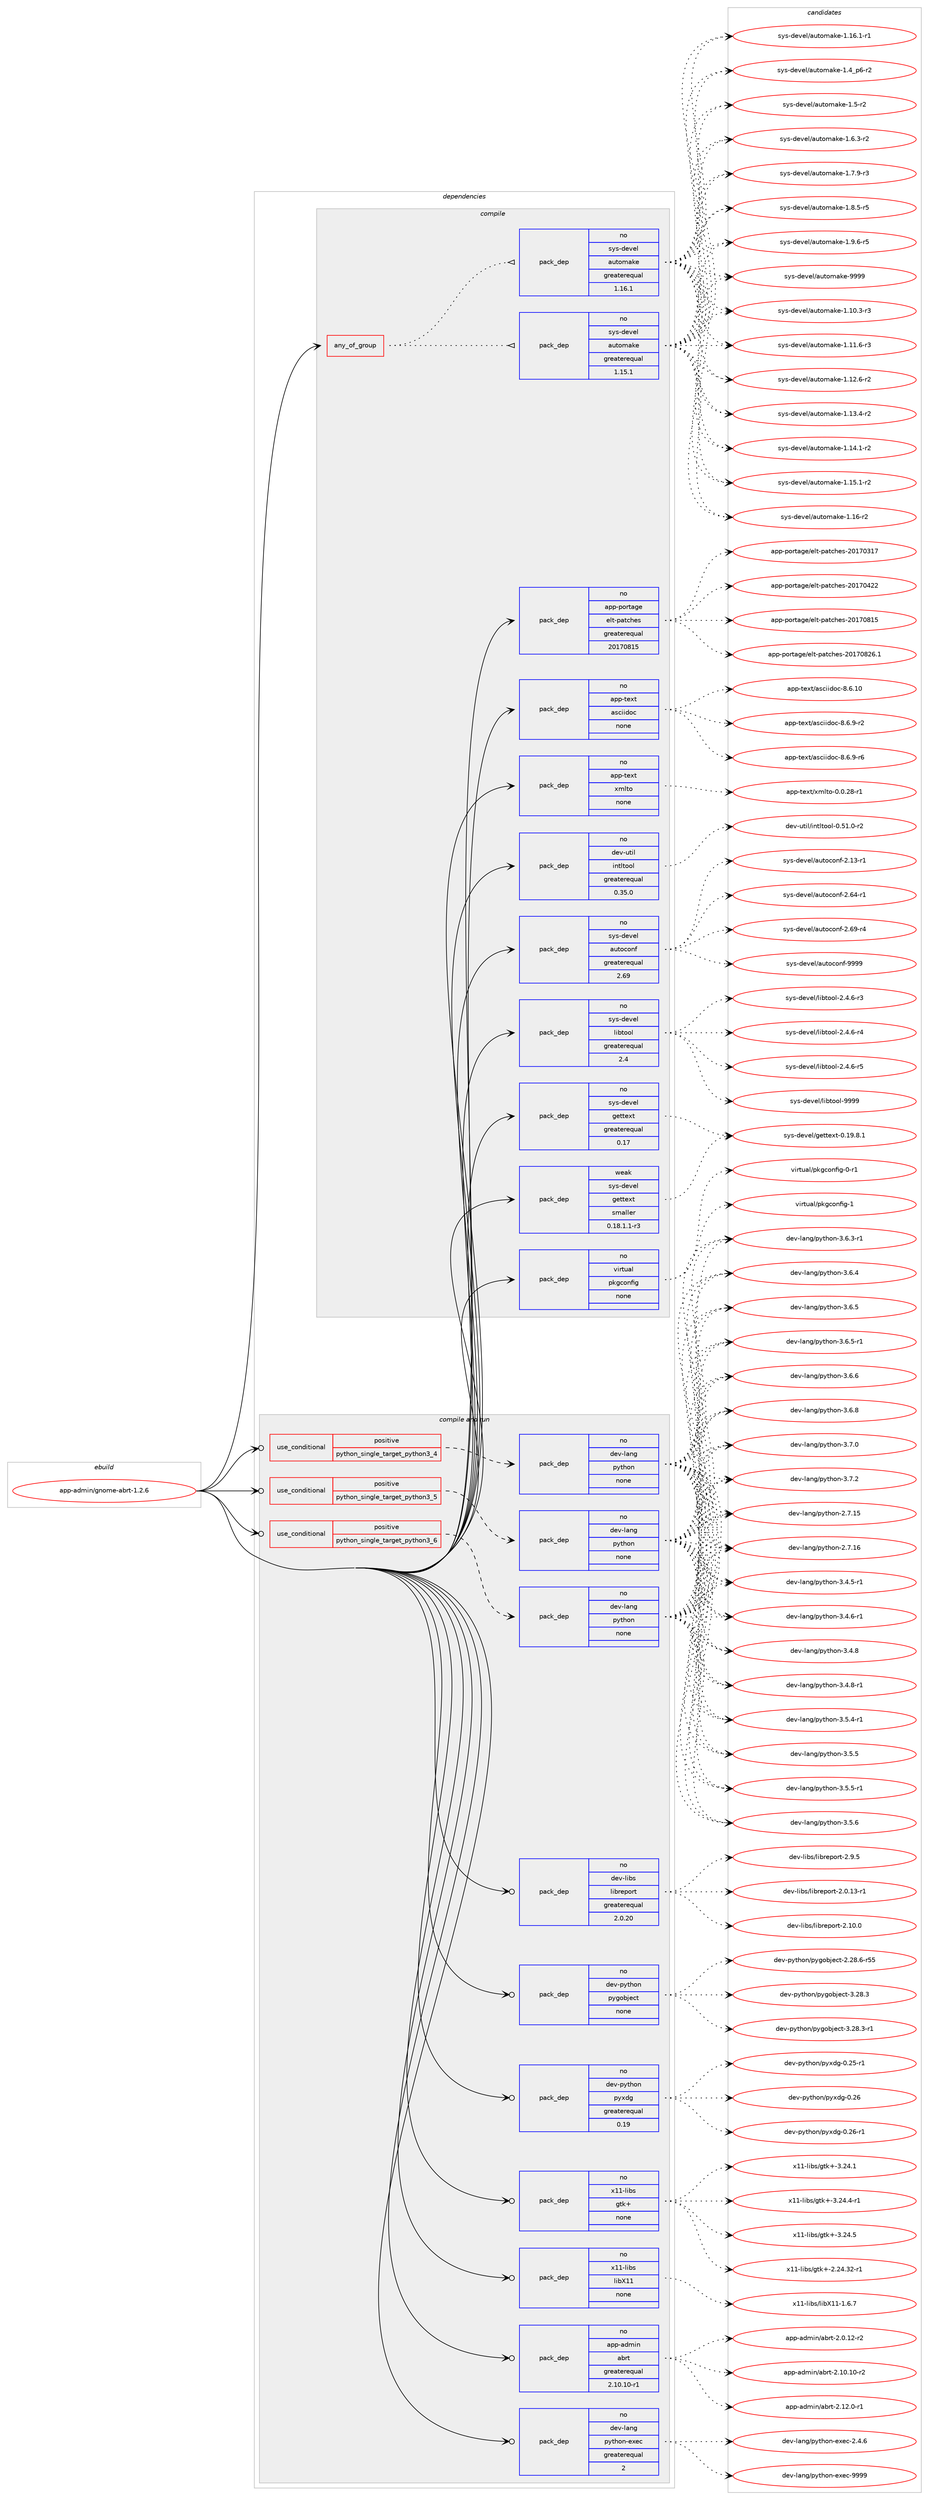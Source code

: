 digraph prolog {

# *************
# Graph options
# *************

newrank=true;
concentrate=true;
compound=true;
graph [rankdir=LR,fontname=Helvetica,fontsize=10,ranksep=1.5];#, ranksep=2.5, nodesep=0.2];
edge  [arrowhead=vee];
node  [fontname=Helvetica,fontsize=10];

# **********
# The ebuild
# **********

subgraph cluster_leftcol {
color=gray;
rank=same;
label=<<i>ebuild</i>>;
id [label="app-admin/gnome-abrt-1.2.6", color=red, width=4, href="../app-admin/gnome-abrt-1.2.6.svg"];
}

# ****************
# The dependencies
# ****************

subgraph cluster_midcol {
color=gray;
label=<<i>dependencies</i>>;
subgraph cluster_compile {
fillcolor="#eeeeee";
style=filled;
label=<<i>compile</i>>;
subgraph any19112 {
dependency1266027 [label=<<TABLE BORDER="0" CELLBORDER="1" CELLSPACING="0" CELLPADDING="4"><TR><TD CELLPADDING="10">any_of_group</TD></TR></TABLE>>, shape=none, color=red];subgraph pack901345 {
dependency1266028 [label=<<TABLE BORDER="0" CELLBORDER="1" CELLSPACING="0" CELLPADDING="4" WIDTH="220"><TR><TD ROWSPAN="6" CELLPADDING="30">pack_dep</TD></TR><TR><TD WIDTH="110">no</TD></TR><TR><TD>sys-devel</TD></TR><TR><TD>automake</TD></TR><TR><TD>greaterequal</TD></TR><TR><TD>1.16.1</TD></TR></TABLE>>, shape=none, color=blue];
}
dependency1266027:e -> dependency1266028:w [weight=20,style="dotted",arrowhead="oinv"];
subgraph pack901346 {
dependency1266029 [label=<<TABLE BORDER="0" CELLBORDER="1" CELLSPACING="0" CELLPADDING="4" WIDTH="220"><TR><TD ROWSPAN="6" CELLPADDING="30">pack_dep</TD></TR><TR><TD WIDTH="110">no</TD></TR><TR><TD>sys-devel</TD></TR><TR><TD>automake</TD></TR><TR><TD>greaterequal</TD></TR><TR><TD>1.15.1</TD></TR></TABLE>>, shape=none, color=blue];
}
dependency1266027:e -> dependency1266029:w [weight=20,style="dotted",arrowhead="oinv"];
}
id:e -> dependency1266027:w [weight=20,style="solid",arrowhead="vee"];
subgraph pack901347 {
dependency1266030 [label=<<TABLE BORDER="0" CELLBORDER="1" CELLSPACING="0" CELLPADDING="4" WIDTH="220"><TR><TD ROWSPAN="6" CELLPADDING="30">pack_dep</TD></TR><TR><TD WIDTH="110">no</TD></TR><TR><TD>app-portage</TD></TR><TR><TD>elt-patches</TD></TR><TR><TD>greaterequal</TD></TR><TR><TD>20170815</TD></TR></TABLE>>, shape=none, color=blue];
}
id:e -> dependency1266030:w [weight=20,style="solid",arrowhead="vee"];
subgraph pack901348 {
dependency1266031 [label=<<TABLE BORDER="0" CELLBORDER="1" CELLSPACING="0" CELLPADDING="4" WIDTH="220"><TR><TD ROWSPAN="6" CELLPADDING="30">pack_dep</TD></TR><TR><TD WIDTH="110">no</TD></TR><TR><TD>app-text</TD></TR><TR><TD>asciidoc</TD></TR><TR><TD>none</TD></TR><TR><TD></TD></TR></TABLE>>, shape=none, color=blue];
}
id:e -> dependency1266031:w [weight=20,style="solid",arrowhead="vee"];
subgraph pack901349 {
dependency1266032 [label=<<TABLE BORDER="0" CELLBORDER="1" CELLSPACING="0" CELLPADDING="4" WIDTH="220"><TR><TD ROWSPAN="6" CELLPADDING="30">pack_dep</TD></TR><TR><TD WIDTH="110">no</TD></TR><TR><TD>app-text</TD></TR><TR><TD>xmlto</TD></TR><TR><TD>none</TD></TR><TR><TD></TD></TR></TABLE>>, shape=none, color=blue];
}
id:e -> dependency1266032:w [weight=20,style="solid",arrowhead="vee"];
subgraph pack901350 {
dependency1266033 [label=<<TABLE BORDER="0" CELLBORDER="1" CELLSPACING="0" CELLPADDING="4" WIDTH="220"><TR><TD ROWSPAN="6" CELLPADDING="30">pack_dep</TD></TR><TR><TD WIDTH="110">no</TD></TR><TR><TD>dev-util</TD></TR><TR><TD>intltool</TD></TR><TR><TD>greaterequal</TD></TR><TR><TD>0.35.0</TD></TR></TABLE>>, shape=none, color=blue];
}
id:e -> dependency1266033:w [weight=20,style="solid",arrowhead="vee"];
subgraph pack901351 {
dependency1266034 [label=<<TABLE BORDER="0" CELLBORDER="1" CELLSPACING="0" CELLPADDING="4" WIDTH="220"><TR><TD ROWSPAN="6" CELLPADDING="30">pack_dep</TD></TR><TR><TD WIDTH="110">no</TD></TR><TR><TD>sys-devel</TD></TR><TR><TD>autoconf</TD></TR><TR><TD>greaterequal</TD></TR><TR><TD>2.69</TD></TR></TABLE>>, shape=none, color=blue];
}
id:e -> dependency1266034:w [weight=20,style="solid",arrowhead="vee"];
subgraph pack901352 {
dependency1266035 [label=<<TABLE BORDER="0" CELLBORDER="1" CELLSPACING="0" CELLPADDING="4" WIDTH="220"><TR><TD ROWSPAN="6" CELLPADDING="30">pack_dep</TD></TR><TR><TD WIDTH="110">no</TD></TR><TR><TD>sys-devel</TD></TR><TR><TD>gettext</TD></TR><TR><TD>greaterequal</TD></TR><TR><TD>0.17</TD></TR></TABLE>>, shape=none, color=blue];
}
id:e -> dependency1266035:w [weight=20,style="solid",arrowhead="vee"];
subgraph pack901353 {
dependency1266036 [label=<<TABLE BORDER="0" CELLBORDER="1" CELLSPACING="0" CELLPADDING="4" WIDTH="220"><TR><TD ROWSPAN="6" CELLPADDING="30">pack_dep</TD></TR><TR><TD WIDTH="110">no</TD></TR><TR><TD>sys-devel</TD></TR><TR><TD>libtool</TD></TR><TR><TD>greaterequal</TD></TR><TR><TD>2.4</TD></TR></TABLE>>, shape=none, color=blue];
}
id:e -> dependency1266036:w [weight=20,style="solid",arrowhead="vee"];
subgraph pack901354 {
dependency1266037 [label=<<TABLE BORDER="0" CELLBORDER="1" CELLSPACING="0" CELLPADDING="4" WIDTH="220"><TR><TD ROWSPAN="6" CELLPADDING="30">pack_dep</TD></TR><TR><TD WIDTH="110">no</TD></TR><TR><TD>virtual</TD></TR><TR><TD>pkgconfig</TD></TR><TR><TD>none</TD></TR><TR><TD></TD></TR></TABLE>>, shape=none, color=blue];
}
id:e -> dependency1266037:w [weight=20,style="solid",arrowhead="vee"];
subgraph pack901355 {
dependency1266038 [label=<<TABLE BORDER="0" CELLBORDER="1" CELLSPACING="0" CELLPADDING="4" WIDTH="220"><TR><TD ROWSPAN="6" CELLPADDING="30">pack_dep</TD></TR><TR><TD WIDTH="110">weak</TD></TR><TR><TD>sys-devel</TD></TR><TR><TD>gettext</TD></TR><TR><TD>smaller</TD></TR><TR><TD>0.18.1.1-r3</TD></TR></TABLE>>, shape=none, color=blue];
}
id:e -> dependency1266038:w [weight=20,style="solid",arrowhead="vee"];
}
subgraph cluster_compileandrun {
fillcolor="#eeeeee";
style=filled;
label=<<i>compile and run</i>>;
subgraph cond345054 {
dependency1266039 [label=<<TABLE BORDER="0" CELLBORDER="1" CELLSPACING="0" CELLPADDING="4"><TR><TD ROWSPAN="3" CELLPADDING="10">use_conditional</TD></TR><TR><TD>positive</TD></TR><TR><TD>python_single_target_python3_4</TD></TR></TABLE>>, shape=none, color=red];
subgraph pack901356 {
dependency1266040 [label=<<TABLE BORDER="0" CELLBORDER="1" CELLSPACING="0" CELLPADDING="4" WIDTH="220"><TR><TD ROWSPAN="6" CELLPADDING="30">pack_dep</TD></TR><TR><TD WIDTH="110">no</TD></TR><TR><TD>dev-lang</TD></TR><TR><TD>python</TD></TR><TR><TD>none</TD></TR><TR><TD></TD></TR></TABLE>>, shape=none, color=blue];
}
dependency1266039:e -> dependency1266040:w [weight=20,style="dashed",arrowhead="vee"];
}
id:e -> dependency1266039:w [weight=20,style="solid",arrowhead="odotvee"];
subgraph cond345055 {
dependency1266041 [label=<<TABLE BORDER="0" CELLBORDER="1" CELLSPACING="0" CELLPADDING="4"><TR><TD ROWSPAN="3" CELLPADDING="10">use_conditional</TD></TR><TR><TD>positive</TD></TR><TR><TD>python_single_target_python3_5</TD></TR></TABLE>>, shape=none, color=red];
subgraph pack901357 {
dependency1266042 [label=<<TABLE BORDER="0" CELLBORDER="1" CELLSPACING="0" CELLPADDING="4" WIDTH="220"><TR><TD ROWSPAN="6" CELLPADDING="30">pack_dep</TD></TR><TR><TD WIDTH="110">no</TD></TR><TR><TD>dev-lang</TD></TR><TR><TD>python</TD></TR><TR><TD>none</TD></TR><TR><TD></TD></TR></TABLE>>, shape=none, color=blue];
}
dependency1266041:e -> dependency1266042:w [weight=20,style="dashed",arrowhead="vee"];
}
id:e -> dependency1266041:w [weight=20,style="solid",arrowhead="odotvee"];
subgraph cond345056 {
dependency1266043 [label=<<TABLE BORDER="0" CELLBORDER="1" CELLSPACING="0" CELLPADDING="4"><TR><TD ROWSPAN="3" CELLPADDING="10">use_conditional</TD></TR><TR><TD>positive</TD></TR><TR><TD>python_single_target_python3_6</TD></TR></TABLE>>, shape=none, color=red];
subgraph pack901358 {
dependency1266044 [label=<<TABLE BORDER="0" CELLBORDER="1" CELLSPACING="0" CELLPADDING="4" WIDTH="220"><TR><TD ROWSPAN="6" CELLPADDING="30">pack_dep</TD></TR><TR><TD WIDTH="110">no</TD></TR><TR><TD>dev-lang</TD></TR><TR><TD>python</TD></TR><TR><TD>none</TD></TR><TR><TD></TD></TR></TABLE>>, shape=none, color=blue];
}
dependency1266043:e -> dependency1266044:w [weight=20,style="dashed",arrowhead="vee"];
}
id:e -> dependency1266043:w [weight=20,style="solid",arrowhead="odotvee"];
subgraph pack901359 {
dependency1266045 [label=<<TABLE BORDER="0" CELLBORDER="1" CELLSPACING="0" CELLPADDING="4" WIDTH="220"><TR><TD ROWSPAN="6" CELLPADDING="30">pack_dep</TD></TR><TR><TD WIDTH="110">no</TD></TR><TR><TD>app-admin</TD></TR><TR><TD>abrt</TD></TR><TR><TD>greaterequal</TD></TR><TR><TD>2.10.10-r1</TD></TR></TABLE>>, shape=none, color=blue];
}
id:e -> dependency1266045:w [weight=20,style="solid",arrowhead="odotvee"];
subgraph pack901360 {
dependency1266046 [label=<<TABLE BORDER="0" CELLBORDER="1" CELLSPACING="0" CELLPADDING="4" WIDTH="220"><TR><TD ROWSPAN="6" CELLPADDING="30">pack_dep</TD></TR><TR><TD WIDTH="110">no</TD></TR><TR><TD>dev-lang</TD></TR><TR><TD>python-exec</TD></TR><TR><TD>greaterequal</TD></TR><TR><TD>2</TD></TR></TABLE>>, shape=none, color=blue];
}
id:e -> dependency1266046:w [weight=20,style="solid",arrowhead="odotvee"];
subgraph pack901361 {
dependency1266047 [label=<<TABLE BORDER="0" CELLBORDER="1" CELLSPACING="0" CELLPADDING="4" WIDTH="220"><TR><TD ROWSPAN="6" CELLPADDING="30">pack_dep</TD></TR><TR><TD WIDTH="110">no</TD></TR><TR><TD>dev-libs</TD></TR><TR><TD>libreport</TD></TR><TR><TD>greaterequal</TD></TR><TR><TD>2.0.20</TD></TR></TABLE>>, shape=none, color=blue];
}
id:e -> dependency1266047:w [weight=20,style="solid",arrowhead="odotvee"];
subgraph pack901362 {
dependency1266048 [label=<<TABLE BORDER="0" CELLBORDER="1" CELLSPACING="0" CELLPADDING="4" WIDTH="220"><TR><TD ROWSPAN="6" CELLPADDING="30">pack_dep</TD></TR><TR><TD WIDTH="110">no</TD></TR><TR><TD>dev-python</TD></TR><TR><TD>pygobject</TD></TR><TR><TD>none</TD></TR><TR><TD></TD></TR></TABLE>>, shape=none, color=blue];
}
id:e -> dependency1266048:w [weight=20,style="solid",arrowhead="odotvee"];
subgraph pack901363 {
dependency1266049 [label=<<TABLE BORDER="0" CELLBORDER="1" CELLSPACING="0" CELLPADDING="4" WIDTH="220"><TR><TD ROWSPAN="6" CELLPADDING="30">pack_dep</TD></TR><TR><TD WIDTH="110">no</TD></TR><TR><TD>dev-python</TD></TR><TR><TD>pyxdg</TD></TR><TR><TD>greaterequal</TD></TR><TR><TD>0.19</TD></TR></TABLE>>, shape=none, color=blue];
}
id:e -> dependency1266049:w [weight=20,style="solid",arrowhead="odotvee"];
subgraph pack901364 {
dependency1266050 [label=<<TABLE BORDER="0" CELLBORDER="1" CELLSPACING="0" CELLPADDING="4" WIDTH="220"><TR><TD ROWSPAN="6" CELLPADDING="30">pack_dep</TD></TR><TR><TD WIDTH="110">no</TD></TR><TR><TD>x11-libs</TD></TR><TR><TD>gtk+</TD></TR><TR><TD>none</TD></TR><TR><TD></TD></TR></TABLE>>, shape=none, color=blue];
}
id:e -> dependency1266050:w [weight=20,style="solid",arrowhead="odotvee"];
subgraph pack901365 {
dependency1266051 [label=<<TABLE BORDER="0" CELLBORDER="1" CELLSPACING="0" CELLPADDING="4" WIDTH="220"><TR><TD ROWSPAN="6" CELLPADDING="30">pack_dep</TD></TR><TR><TD WIDTH="110">no</TD></TR><TR><TD>x11-libs</TD></TR><TR><TD>libX11</TD></TR><TR><TD>none</TD></TR><TR><TD></TD></TR></TABLE>>, shape=none, color=blue];
}
id:e -> dependency1266051:w [weight=20,style="solid",arrowhead="odotvee"];
}
subgraph cluster_run {
fillcolor="#eeeeee";
style=filled;
label=<<i>run</i>>;
}
}

# **************
# The candidates
# **************

subgraph cluster_choices {
rank=same;
color=gray;
label=<<i>candidates</i>>;

subgraph choice901345 {
color=black;
nodesep=1;
choice11512111545100101118101108479711711611110997107101454946494846514511451 [label="sys-devel/automake-1.10.3-r3", color=red, width=4,href="../sys-devel/automake-1.10.3-r3.svg"];
choice11512111545100101118101108479711711611110997107101454946494946544511451 [label="sys-devel/automake-1.11.6-r3", color=red, width=4,href="../sys-devel/automake-1.11.6-r3.svg"];
choice11512111545100101118101108479711711611110997107101454946495046544511450 [label="sys-devel/automake-1.12.6-r2", color=red, width=4,href="../sys-devel/automake-1.12.6-r2.svg"];
choice11512111545100101118101108479711711611110997107101454946495146524511450 [label="sys-devel/automake-1.13.4-r2", color=red, width=4,href="../sys-devel/automake-1.13.4-r2.svg"];
choice11512111545100101118101108479711711611110997107101454946495246494511450 [label="sys-devel/automake-1.14.1-r2", color=red, width=4,href="../sys-devel/automake-1.14.1-r2.svg"];
choice11512111545100101118101108479711711611110997107101454946495346494511450 [label="sys-devel/automake-1.15.1-r2", color=red, width=4,href="../sys-devel/automake-1.15.1-r2.svg"];
choice1151211154510010111810110847971171161111099710710145494649544511450 [label="sys-devel/automake-1.16-r2", color=red, width=4,href="../sys-devel/automake-1.16-r2.svg"];
choice11512111545100101118101108479711711611110997107101454946495446494511449 [label="sys-devel/automake-1.16.1-r1", color=red, width=4,href="../sys-devel/automake-1.16.1-r1.svg"];
choice115121115451001011181011084797117116111109971071014549465295112544511450 [label="sys-devel/automake-1.4_p6-r2", color=red, width=4,href="../sys-devel/automake-1.4_p6-r2.svg"];
choice11512111545100101118101108479711711611110997107101454946534511450 [label="sys-devel/automake-1.5-r2", color=red, width=4,href="../sys-devel/automake-1.5-r2.svg"];
choice115121115451001011181011084797117116111109971071014549465446514511450 [label="sys-devel/automake-1.6.3-r2", color=red, width=4,href="../sys-devel/automake-1.6.3-r2.svg"];
choice115121115451001011181011084797117116111109971071014549465546574511451 [label="sys-devel/automake-1.7.9-r3", color=red, width=4,href="../sys-devel/automake-1.7.9-r3.svg"];
choice115121115451001011181011084797117116111109971071014549465646534511453 [label="sys-devel/automake-1.8.5-r5", color=red, width=4,href="../sys-devel/automake-1.8.5-r5.svg"];
choice115121115451001011181011084797117116111109971071014549465746544511453 [label="sys-devel/automake-1.9.6-r5", color=red, width=4,href="../sys-devel/automake-1.9.6-r5.svg"];
choice115121115451001011181011084797117116111109971071014557575757 [label="sys-devel/automake-9999", color=red, width=4,href="../sys-devel/automake-9999.svg"];
dependency1266028:e -> choice11512111545100101118101108479711711611110997107101454946494846514511451:w [style=dotted,weight="100"];
dependency1266028:e -> choice11512111545100101118101108479711711611110997107101454946494946544511451:w [style=dotted,weight="100"];
dependency1266028:e -> choice11512111545100101118101108479711711611110997107101454946495046544511450:w [style=dotted,weight="100"];
dependency1266028:e -> choice11512111545100101118101108479711711611110997107101454946495146524511450:w [style=dotted,weight="100"];
dependency1266028:e -> choice11512111545100101118101108479711711611110997107101454946495246494511450:w [style=dotted,weight="100"];
dependency1266028:e -> choice11512111545100101118101108479711711611110997107101454946495346494511450:w [style=dotted,weight="100"];
dependency1266028:e -> choice1151211154510010111810110847971171161111099710710145494649544511450:w [style=dotted,weight="100"];
dependency1266028:e -> choice11512111545100101118101108479711711611110997107101454946495446494511449:w [style=dotted,weight="100"];
dependency1266028:e -> choice115121115451001011181011084797117116111109971071014549465295112544511450:w [style=dotted,weight="100"];
dependency1266028:e -> choice11512111545100101118101108479711711611110997107101454946534511450:w [style=dotted,weight="100"];
dependency1266028:e -> choice115121115451001011181011084797117116111109971071014549465446514511450:w [style=dotted,weight="100"];
dependency1266028:e -> choice115121115451001011181011084797117116111109971071014549465546574511451:w [style=dotted,weight="100"];
dependency1266028:e -> choice115121115451001011181011084797117116111109971071014549465646534511453:w [style=dotted,weight="100"];
dependency1266028:e -> choice115121115451001011181011084797117116111109971071014549465746544511453:w [style=dotted,weight="100"];
dependency1266028:e -> choice115121115451001011181011084797117116111109971071014557575757:w [style=dotted,weight="100"];
}
subgraph choice901346 {
color=black;
nodesep=1;
choice11512111545100101118101108479711711611110997107101454946494846514511451 [label="sys-devel/automake-1.10.3-r3", color=red, width=4,href="../sys-devel/automake-1.10.3-r3.svg"];
choice11512111545100101118101108479711711611110997107101454946494946544511451 [label="sys-devel/automake-1.11.6-r3", color=red, width=4,href="../sys-devel/automake-1.11.6-r3.svg"];
choice11512111545100101118101108479711711611110997107101454946495046544511450 [label="sys-devel/automake-1.12.6-r2", color=red, width=4,href="../sys-devel/automake-1.12.6-r2.svg"];
choice11512111545100101118101108479711711611110997107101454946495146524511450 [label="sys-devel/automake-1.13.4-r2", color=red, width=4,href="../sys-devel/automake-1.13.4-r2.svg"];
choice11512111545100101118101108479711711611110997107101454946495246494511450 [label="sys-devel/automake-1.14.1-r2", color=red, width=4,href="../sys-devel/automake-1.14.1-r2.svg"];
choice11512111545100101118101108479711711611110997107101454946495346494511450 [label="sys-devel/automake-1.15.1-r2", color=red, width=4,href="../sys-devel/automake-1.15.1-r2.svg"];
choice1151211154510010111810110847971171161111099710710145494649544511450 [label="sys-devel/automake-1.16-r2", color=red, width=4,href="../sys-devel/automake-1.16-r2.svg"];
choice11512111545100101118101108479711711611110997107101454946495446494511449 [label="sys-devel/automake-1.16.1-r1", color=red, width=4,href="../sys-devel/automake-1.16.1-r1.svg"];
choice115121115451001011181011084797117116111109971071014549465295112544511450 [label="sys-devel/automake-1.4_p6-r2", color=red, width=4,href="../sys-devel/automake-1.4_p6-r2.svg"];
choice11512111545100101118101108479711711611110997107101454946534511450 [label="sys-devel/automake-1.5-r2", color=red, width=4,href="../sys-devel/automake-1.5-r2.svg"];
choice115121115451001011181011084797117116111109971071014549465446514511450 [label="sys-devel/automake-1.6.3-r2", color=red, width=4,href="../sys-devel/automake-1.6.3-r2.svg"];
choice115121115451001011181011084797117116111109971071014549465546574511451 [label="sys-devel/automake-1.7.9-r3", color=red, width=4,href="../sys-devel/automake-1.7.9-r3.svg"];
choice115121115451001011181011084797117116111109971071014549465646534511453 [label="sys-devel/automake-1.8.5-r5", color=red, width=4,href="../sys-devel/automake-1.8.5-r5.svg"];
choice115121115451001011181011084797117116111109971071014549465746544511453 [label="sys-devel/automake-1.9.6-r5", color=red, width=4,href="../sys-devel/automake-1.9.6-r5.svg"];
choice115121115451001011181011084797117116111109971071014557575757 [label="sys-devel/automake-9999", color=red, width=4,href="../sys-devel/automake-9999.svg"];
dependency1266029:e -> choice11512111545100101118101108479711711611110997107101454946494846514511451:w [style=dotted,weight="100"];
dependency1266029:e -> choice11512111545100101118101108479711711611110997107101454946494946544511451:w [style=dotted,weight="100"];
dependency1266029:e -> choice11512111545100101118101108479711711611110997107101454946495046544511450:w [style=dotted,weight="100"];
dependency1266029:e -> choice11512111545100101118101108479711711611110997107101454946495146524511450:w [style=dotted,weight="100"];
dependency1266029:e -> choice11512111545100101118101108479711711611110997107101454946495246494511450:w [style=dotted,weight="100"];
dependency1266029:e -> choice11512111545100101118101108479711711611110997107101454946495346494511450:w [style=dotted,weight="100"];
dependency1266029:e -> choice1151211154510010111810110847971171161111099710710145494649544511450:w [style=dotted,weight="100"];
dependency1266029:e -> choice11512111545100101118101108479711711611110997107101454946495446494511449:w [style=dotted,weight="100"];
dependency1266029:e -> choice115121115451001011181011084797117116111109971071014549465295112544511450:w [style=dotted,weight="100"];
dependency1266029:e -> choice11512111545100101118101108479711711611110997107101454946534511450:w [style=dotted,weight="100"];
dependency1266029:e -> choice115121115451001011181011084797117116111109971071014549465446514511450:w [style=dotted,weight="100"];
dependency1266029:e -> choice115121115451001011181011084797117116111109971071014549465546574511451:w [style=dotted,weight="100"];
dependency1266029:e -> choice115121115451001011181011084797117116111109971071014549465646534511453:w [style=dotted,weight="100"];
dependency1266029:e -> choice115121115451001011181011084797117116111109971071014549465746544511453:w [style=dotted,weight="100"];
dependency1266029:e -> choice115121115451001011181011084797117116111109971071014557575757:w [style=dotted,weight="100"];
}
subgraph choice901347 {
color=black;
nodesep=1;
choice97112112451121111141169710310147101108116451129711699104101115455048495548514955 [label="app-portage/elt-patches-20170317", color=red, width=4,href="../app-portage/elt-patches-20170317.svg"];
choice97112112451121111141169710310147101108116451129711699104101115455048495548525050 [label="app-portage/elt-patches-20170422", color=red, width=4,href="../app-portage/elt-patches-20170422.svg"];
choice97112112451121111141169710310147101108116451129711699104101115455048495548564953 [label="app-portage/elt-patches-20170815", color=red, width=4,href="../app-portage/elt-patches-20170815.svg"];
choice971121124511211111411697103101471011081164511297116991041011154550484955485650544649 [label="app-portage/elt-patches-20170826.1", color=red, width=4,href="../app-portage/elt-patches-20170826.1.svg"];
dependency1266030:e -> choice97112112451121111141169710310147101108116451129711699104101115455048495548514955:w [style=dotted,weight="100"];
dependency1266030:e -> choice97112112451121111141169710310147101108116451129711699104101115455048495548525050:w [style=dotted,weight="100"];
dependency1266030:e -> choice97112112451121111141169710310147101108116451129711699104101115455048495548564953:w [style=dotted,weight="100"];
dependency1266030:e -> choice971121124511211111411697103101471011081164511297116991041011154550484955485650544649:w [style=dotted,weight="100"];
}
subgraph choice901348 {
color=black;
nodesep=1;
choice97112112451161011201164797115991051051001119945564654464948 [label="app-text/asciidoc-8.6.10", color=red, width=4,href="../app-text/asciidoc-8.6.10.svg"];
choice9711211245116101120116479711599105105100111994556465446574511450 [label="app-text/asciidoc-8.6.9-r2", color=red, width=4,href="../app-text/asciidoc-8.6.9-r2.svg"];
choice9711211245116101120116479711599105105100111994556465446574511454 [label="app-text/asciidoc-8.6.9-r6", color=red, width=4,href="../app-text/asciidoc-8.6.9-r6.svg"];
dependency1266031:e -> choice97112112451161011201164797115991051051001119945564654464948:w [style=dotted,weight="100"];
dependency1266031:e -> choice9711211245116101120116479711599105105100111994556465446574511450:w [style=dotted,weight="100"];
dependency1266031:e -> choice9711211245116101120116479711599105105100111994556465446574511454:w [style=dotted,weight="100"];
}
subgraph choice901349 {
color=black;
nodesep=1;
choice971121124511610112011647120109108116111454846484650564511449 [label="app-text/xmlto-0.0.28-r1", color=red, width=4,href="../app-text/xmlto-0.0.28-r1.svg"];
dependency1266032:e -> choice971121124511610112011647120109108116111454846484650564511449:w [style=dotted,weight="100"];
}
subgraph choice901350 {
color=black;
nodesep=1;
choice1001011184511711610510847105110116108116111111108454846534946484511450 [label="dev-util/intltool-0.51.0-r2", color=red, width=4,href="../dev-util/intltool-0.51.0-r2.svg"];
dependency1266033:e -> choice1001011184511711610510847105110116108116111111108454846534946484511450:w [style=dotted,weight="100"];
}
subgraph choice901351 {
color=black;
nodesep=1;
choice1151211154510010111810110847971171161119911111010245504649514511449 [label="sys-devel/autoconf-2.13-r1", color=red, width=4,href="../sys-devel/autoconf-2.13-r1.svg"];
choice1151211154510010111810110847971171161119911111010245504654524511449 [label="sys-devel/autoconf-2.64-r1", color=red, width=4,href="../sys-devel/autoconf-2.64-r1.svg"];
choice1151211154510010111810110847971171161119911111010245504654574511452 [label="sys-devel/autoconf-2.69-r4", color=red, width=4,href="../sys-devel/autoconf-2.69-r4.svg"];
choice115121115451001011181011084797117116111991111101024557575757 [label="sys-devel/autoconf-9999", color=red, width=4,href="../sys-devel/autoconf-9999.svg"];
dependency1266034:e -> choice1151211154510010111810110847971171161119911111010245504649514511449:w [style=dotted,weight="100"];
dependency1266034:e -> choice1151211154510010111810110847971171161119911111010245504654524511449:w [style=dotted,weight="100"];
dependency1266034:e -> choice1151211154510010111810110847971171161119911111010245504654574511452:w [style=dotted,weight="100"];
dependency1266034:e -> choice115121115451001011181011084797117116111991111101024557575757:w [style=dotted,weight="100"];
}
subgraph choice901352 {
color=black;
nodesep=1;
choice1151211154510010111810110847103101116116101120116454846495746564649 [label="sys-devel/gettext-0.19.8.1", color=red, width=4,href="../sys-devel/gettext-0.19.8.1.svg"];
dependency1266035:e -> choice1151211154510010111810110847103101116116101120116454846495746564649:w [style=dotted,weight="100"];
}
subgraph choice901353 {
color=black;
nodesep=1;
choice1151211154510010111810110847108105981161111111084550465246544511451 [label="sys-devel/libtool-2.4.6-r3", color=red, width=4,href="../sys-devel/libtool-2.4.6-r3.svg"];
choice1151211154510010111810110847108105981161111111084550465246544511452 [label="sys-devel/libtool-2.4.6-r4", color=red, width=4,href="../sys-devel/libtool-2.4.6-r4.svg"];
choice1151211154510010111810110847108105981161111111084550465246544511453 [label="sys-devel/libtool-2.4.6-r5", color=red, width=4,href="../sys-devel/libtool-2.4.6-r5.svg"];
choice1151211154510010111810110847108105981161111111084557575757 [label="sys-devel/libtool-9999", color=red, width=4,href="../sys-devel/libtool-9999.svg"];
dependency1266036:e -> choice1151211154510010111810110847108105981161111111084550465246544511451:w [style=dotted,weight="100"];
dependency1266036:e -> choice1151211154510010111810110847108105981161111111084550465246544511452:w [style=dotted,weight="100"];
dependency1266036:e -> choice1151211154510010111810110847108105981161111111084550465246544511453:w [style=dotted,weight="100"];
dependency1266036:e -> choice1151211154510010111810110847108105981161111111084557575757:w [style=dotted,weight="100"];
}
subgraph choice901354 {
color=black;
nodesep=1;
choice11810511411611797108471121071039911111010210510345484511449 [label="virtual/pkgconfig-0-r1", color=red, width=4,href="../virtual/pkgconfig-0-r1.svg"];
choice1181051141161179710847112107103991111101021051034549 [label="virtual/pkgconfig-1", color=red, width=4,href="../virtual/pkgconfig-1.svg"];
dependency1266037:e -> choice11810511411611797108471121071039911111010210510345484511449:w [style=dotted,weight="100"];
dependency1266037:e -> choice1181051141161179710847112107103991111101021051034549:w [style=dotted,weight="100"];
}
subgraph choice901355 {
color=black;
nodesep=1;
choice1151211154510010111810110847103101116116101120116454846495746564649 [label="sys-devel/gettext-0.19.8.1", color=red, width=4,href="../sys-devel/gettext-0.19.8.1.svg"];
dependency1266038:e -> choice1151211154510010111810110847103101116116101120116454846495746564649:w [style=dotted,weight="100"];
}
subgraph choice901356 {
color=black;
nodesep=1;
choice10010111845108971101034711212111610411111045504655464953 [label="dev-lang/python-2.7.15", color=red, width=4,href="../dev-lang/python-2.7.15.svg"];
choice10010111845108971101034711212111610411111045504655464954 [label="dev-lang/python-2.7.16", color=red, width=4,href="../dev-lang/python-2.7.16.svg"];
choice1001011184510897110103471121211161041111104551465246534511449 [label="dev-lang/python-3.4.5-r1", color=red, width=4,href="../dev-lang/python-3.4.5-r1.svg"];
choice1001011184510897110103471121211161041111104551465246544511449 [label="dev-lang/python-3.4.6-r1", color=red, width=4,href="../dev-lang/python-3.4.6-r1.svg"];
choice100101118451089711010347112121116104111110455146524656 [label="dev-lang/python-3.4.8", color=red, width=4,href="../dev-lang/python-3.4.8.svg"];
choice1001011184510897110103471121211161041111104551465246564511449 [label="dev-lang/python-3.4.8-r1", color=red, width=4,href="../dev-lang/python-3.4.8-r1.svg"];
choice1001011184510897110103471121211161041111104551465346524511449 [label="dev-lang/python-3.5.4-r1", color=red, width=4,href="../dev-lang/python-3.5.4-r1.svg"];
choice100101118451089711010347112121116104111110455146534653 [label="dev-lang/python-3.5.5", color=red, width=4,href="../dev-lang/python-3.5.5.svg"];
choice1001011184510897110103471121211161041111104551465346534511449 [label="dev-lang/python-3.5.5-r1", color=red, width=4,href="../dev-lang/python-3.5.5-r1.svg"];
choice100101118451089711010347112121116104111110455146534654 [label="dev-lang/python-3.5.6", color=red, width=4,href="../dev-lang/python-3.5.6.svg"];
choice1001011184510897110103471121211161041111104551465446514511449 [label="dev-lang/python-3.6.3-r1", color=red, width=4,href="../dev-lang/python-3.6.3-r1.svg"];
choice100101118451089711010347112121116104111110455146544652 [label="dev-lang/python-3.6.4", color=red, width=4,href="../dev-lang/python-3.6.4.svg"];
choice100101118451089711010347112121116104111110455146544653 [label="dev-lang/python-3.6.5", color=red, width=4,href="../dev-lang/python-3.6.5.svg"];
choice1001011184510897110103471121211161041111104551465446534511449 [label="dev-lang/python-3.6.5-r1", color=red, width=4,href="../dev-lang/python-3.6.5-r1.svg"];
choice100101118451089711010347112121116104111110455146544654 [label="dev-lang/python-3.6.6", color=red, width=4,href="../dev-lang/python-3.6.6.svg"];
choice100101118451089711010347112121116104111110455146544656 [label="dev-lang/python-3.6.8", color=red, width=4,href="../dev-lang/python-3.6.8.svg"];
choice100101118451089711010347112121116104111110455146554648 [label="dev-lang/python-3.7.0", color=red, width=4,href="../dev-lang/python-3.7.0.svg"];
choice100101118451089711010347112121116104111110455146554650 [label="dev-lang/python-3.7.2", color=red, width=4,href="../dev-lang/python-3.7.2.svg"];
dependency1266040:e -> choice10010111845108971101034711212111610411111045504655464953:w [style=dotted,weight="100"];
dependency1266040:e -> choice10010111845108971101034711212111610411111045504655464954:w [style=dotted,weight="100"];
dependency1266040:e -> choice1001011184510897110103471121211161041111104551465246534511449:w [style=dotted,weight="100"];
dependency1266040:e -> choice1001011184510897110103471121211161041111104551465246544511449:w [style=dotted,weight="100"];
dependency1266040:e -> choice100101118451089711010347112121116104111110455146524656:w [style=dotted,weight="100"];
dependency1266040:e -> choice1001011184510897110103471121211161041111104551465246564511449:w [style=dotted,weight="100"];
dependency1266040:e -> choice1001011184510897110103471121211161041111104551465346524511449:w [style=dotted,weight="100"];
dependency1266040:e -> choice100101118451089711010347112121116104111110455146534653:w [style=dotted,weight="100"];
dependency1266040:e -> choice1001011184510897110103471121211161041111104551465346534511449:w [style=dotted,weight="100"];
dependency1266040:e -> choice100101118451089711010347112121116104111110455146534654:w [style=dotted,weight="100"];
dependency1266040:e -> choice1001011184510897110103471121211161041111104551465446514511449:w [style=dotted,weight="100"];
dependency1266040:e -> choice100101118451089711010347112121116104111110455146544652:w [style=dotted,weight="100"];
dependency1266040:e -> choice100101118451089711010347112121116104111110455146544653:w [style=dotted,weight="100"];
dependency1266040:e -> choice1001011184510897110103471121211161041111104551465446534511449:w [style=dotted,weight="100"];
dependency1266040:e -> choice100101118451089711010347112121116104111110455146544654:w [style=dotted,weight="100"];
dependency1266040:e -> choice100101118451089711010347112121116104111110455146544656:w [style=dotted,weight="100"];
dependency1266040:e -> choice100101118451089711010347112121116104111110455146554648:w [style=dotted,weight="100"];
dependency1266040:e -> choice100101118451089711010347112121116104111110455146554650:w [style=dotted,weight="100"];
}
subgraph choice901357 {
color=black;
nodesep=1;
choice10010111845108971101034711212111610411111045504655464953 [label="dev-lang/python-2.7.15", color=red, width=4,href="../dev-lang/python-2.7.15.svg"];
choice10010111845108971101034711212111610411111045504655464954 [label="dev-lang/python-2.7.16", color=red, width=4,href="../dev-lang/python-2.7.16.svg"];
choice1001011184510897110103471121211161041111104551465246534511449 [label="dev-lang/python-3.4.5-r1", color=red, width=4,href="../dev-lang/python-3.4.5-r1.svg"];
choice1001011184510897110103471121211161041111104551465246544511449 [label="dev-lang/python-3.4.6-r1", color=red, width=4,href="../dev-lang/python-3.4.6-r1.svg"];
choice100101118451089711010347112121116104111110455146524656 [label="dev-lang/python-3.4.8", color=red, width=4,href="../dev-lang/python-3.4.8.svg"];
choice1001011184510897110103471121211161041111104551465246564511449 [label="dev-lang/python-3.4.8-r1", color=red, width=4,href="../dev-lang/python-3.4.8-r1.svg"];
choice1001011184510897110103471121211161041111104551465346524511449 [label="dev-lang/python-3.5.4-r1", color=red, width=4,href="../dev-lang/python-3.5.4-r1.svg"];
choice100101118451089711010347112121116104111110455146534653 [label="dev-lang/python-3.5.5", color=red, width=4,href="../dev-lang/python-3.5.5.svg"];
choice1001011184510897110103471121211161041111104551465346534511449 [label="dev-lang/python-3.5.5-r1", color=red, width=4,href="../dev-lang/python-3.5.5-r1.svg"];
choice100101118451089711010347112121116104111110455146534654 [label="dev-lang/python-3.5.6", color=red, width=4,href="../dev-lang/python-3.5.6.svg"];
choice1001011184510897110103471121211161041111104551465446514511449 [label="dev-lang/python-3.6.3-r1", color=red, width=4,href="../dev-lang/python-3.6.3-r1.svg"];
choice100101118451089711010347112121116104111110455146544652 [label="dev-lang/python-3.6.4", color=red, width=4,href="../dev-lang/python-3.6.4.svg"];
choice100101118451089711010347112121116104111110455146544653 [label="dev-lang/python-3.6.5", color=red, width=4,href="../dev-lang/python-3.6.5.svg"];
choice1001011184510897110103471121211161041111104551465446534511449 [label="dev-lang/python-3.6.5-r1", color=red, width=4,href="../dev-lang/python-3.6.5-r1.svg"];
choice100101118451089711010347112121116104111110455146544654 [label="dev-lang/python-3.6.6", color=red, width=4,href="../dev-lang/python-3.6.6.svg"];
choice100101118451089711010347112121116104111110455146544656 [label="dev-lang/python-3.6.8", color=red, width=4,href="../dev-lang/python-3.6.8.svg"];
choice100101118451089711010347112121116104111110455146554648 [label="dev-lang/python-3.7.0", color=red, width=4,href="../dev-lang/python-3.7.0.svg"];
choice100101118451089711010347112121116104111110455146554650 [label="dev-lang/python-3.7.2", color=red, width=4,href="../dev-lang/python-3.7.2.svg"];
dependency1266042:e -> choice10010111845108971101034711212111610411111045504655464953:w [style=dotted,weight="100"];
dependency1266042:e -> choice10010111845108971101034711212111610411111045504655464954:w [style=dotted,weight="100"];
dependency1266042:e -> choice1001011184510897110103471121211161041111104551465246534511449:w [style=dotted,weight="100"];
dependency1266042:e -> choice1001011184510897110103471121211161041111104551465246544511449:w [style=dotted,weight="100"];
dependency1266042:e -> choice100101118451089711010347112121116104111110455146524656:w [style=dotted,weight="100"];
dependency1266042:e -> choice1001011184510897110103471121211161041111104551465246564511449:w [style=dotted,weight="100"];
dependency1266042:e -> choice1001011184510897110103471121211161041111104551465346524511449:w [style=dotted,weight="100"];
dependency1266042:e -> choice100101118451089711010347112121116104111110455146534653:w [style=dotted,weight="100"];
dependency1266042:e -> choice1001011184510897110103471121211161041111104551465346534511449:w [style=dotted,weight="100"];
dependency1266042:e -> choice100101118451089711010347112121116104111110455146534654:w [style=dotted,weight="100"];
dependency1266042:e -> choice1001011184510897110103471121211161041111104551465446514511449:w [style=dotted,weight="100"];
dependency1266042:e -> choice100101118451089711010347112121116104111110455146544652:w [style=dotted,weight="100"];
dependency1266042:e -> choice100101118451089711010347112121116104111110455146544653:w [style=dotted,weight="100"];
dependency1266042:e -> choice1001011184510897110103471121211161041111104551465446534511449:w [style=dotted,weight="100"];
dependency1266042:e -> choice100101118451089711010347112121116104111110455146544654:w [style=dotted,weight="100"];
dependency1266042:e -> choice100101118451089711010347112121116104111110455146544656:w [style=dotted,weight="100"];
dependency1266042:e -> choice100101118451089711010347112121116104111110455146554648:w [style=dotted,weight="100"];
dependency1266042:e -> choice100101118451089711010347112121116104111110455146554650:w [style=dotted,weight="100"];
}
subgraph choice901358 {
color=black;
nodesep=1;
choice10010111845108971101034711212111610411111045504655464953 [label="dev-lang/python-2.7.15", color=red, width=4,href="../dev-lang/python-2.7.15.svg"];
choice10010111845108971101034711212111610411111045504655464954 [label="dev-lang/python-2.7.16", color=red, width=4,href="../dev-lang/python-2.7.16.svg"];
choice1001011184510897110103471121211161041111104551465246534511449 [label="dev-lang/python-3.4.5-r1", color=red, width=4,href="../dev-lang/python-3.4.5-r1.svg"];
choice1001011184510897110103471121211161041111104551465246544511449 [label="dev-lang/python-3.4.6-r1", color=red, width=4,href="../dev-lang/python-3.4.6-r1.svg"];
choice100101118451089711010347112121116104111110455146524656 [label="dev-lang/python-3.4.8", color=red, width=4,href="../dev-lang/python-3.4.8.svg"];
choice1001011184510897110103471121211161041111104551465246564511449 [label="dev-lang/python-3.4.8-r1", color=red, width=4,href="../dev-lang/python-3.4.8-r1.svg"];
choice1001011184510897110103471121211161041111104551465346524511449 [label="dev-lang/python-3.5.4-r1", color=red, width=4,href="../dev-lang/python-3.5.4-r1.svg"];
choice100101118451089711010347112121116104111110455146534653 [label="dev-lang/python-3.5.5", color=red, width=4,href="../dev-lang/python-3.5.5.svg"];
choice1001011184510897110103471121211161041111104551465346534511449 [label="dev-lang/python-3.5.5-r1", color=red, width=4,href="../dev-lang/python-3.5.5-r1.svg"];
choice100101118451089711010347112121116104111110455146534654 [label="dev-lang/python-3.5.6", color=red, width=4,href="../dev-lang/python-3.5.6.svg"];
choice1001011184510897110103471121211161041111104551465446514511449 [label="dev-lang/python-3.6.3-r1", color=red, width=4,href="../dev-lang/python-3.6.3-r1.svg"];
choice100101118451089711010347112121116104111110455146544652 [label="dev-lang/python-3.6.4", color=red, width=4,href="../dev-lang/python-3.6.4.svg"];
choice100101118451089711010347112121116104111110455146544653 [label="dev-lang/python-3.6.5", color=red, width=4,href="../dev-lang/python-3.6.5.svg"];
choice1001011184510897110103471121211161041111104551465446534511449 [label="dev-lang/python-3.6.5-r1", color=red, width=4,href="../dev-lang/python-3.6.5-r1.svg"];
choice100101118451089711010347112121116104111110455146544654 [label="dev-lang/python-3.6.6", color=red, width=4,href="../dev-lang/python-3.6.6.svg"];
choice100101118451089711010347112121116104111110455146544656 [label="dev-lang/python-3.6.8", color=red, width=4,href="../dev-lang/python-3.6.8.svg"];
choice100101118451089711010347112121116104111110455146554648 [label="dev-lang/python-3.7.0", color=red, width=4,href="../dev-lang/python-3.7.0.svg"];
choice100101118451089711010347112121116104111110455146554650 [label="dev-lang/python-3.7.2", color=red, width=4,href="../dev-lang/python-3.7.2.svg"];
dependency1266044:e -> choice10010111845108971101034711212111610411111045504655464953:w [style=dotted,weight="100"];
dependency1266044:e -> choice10010111845108971101034711212111610411111045504655464954:w [style=dotted,weight="100"];
dependency1266044:e -> choice1001011184510897110103471121211161041111104551465246534511449:w [style=dotted,weight="100"];
dependency1266044:e -> choice1001011184510897110103471121211161041111104551465246544511449:w [style=dotted,weight="100"];
dependency1266044:e -> choice100101118451089711010347112121116104111110455146524656:w [style=dotted,weight="100"];
dependency1266044:e -> choice1001011184510897110103471121211161041111104551465246564511449:w [style=dotted,weight="100"];
dependency1266044:e -> choice1001011184510897110103471121211161041111104551465346524511449:w [style=dotted,weight="100"];
dependency1266044:e -> choice100101118451089711010347112121116104111110455146534653:w [style=dotted,weight="100"];
dependency1266044:e -> choice1001011184510897110103471121211161041111104551465346534511449:w [style=dotted,weight="100"];
dependency1266044:e -> choice100101118451089711010347112121116104111110455146534654:w [style=dotted,weight="100"];
dependency1266044:e -> choice1001011184510897110103471121211161041111104551465446514511449:w [style=dotted,weight="100"];
dependency1266044:e -> choice100101118451089711010347112121116104111110455146544652:w [style=dotted,weight="100"];
dependency1266044:e -> choice100101118451089711010347112121116104111110455146544653:w [style=dotted,weight="100"];
dependency1266044:e -> choice1001011184510897110103471121211161041111104551465446534511449:w [style=dotted,weight="100"];
dependency1266044:e -> choice100101118451089711010347112121116104111110455146544654:w [style=dotted,weight="100"];
dependency1266044:e -> choice100101118451089711010347112121116104111110455146544656:w [style=dotted,weight="100"];
dependency1266044:e -> choice100101118451089711010347112121116104111110455146554648:w [style=dotted,weight="100"];
dependency1266044:e -> choice100101118451089711010347112121116104111110455146554650:w [style=dotted,weight="100"];
}
subgraph choice901359 {
color=black;
nodesep=1;
choice971121124597100109105110479798114116455046484649504511450 [label="app-admin/abrt-2.0.12-r2", color=red, width=4,href="../app-admin/abrt-2.0.12-r2.svg"];
choice97112112459710010910511047979811411645504649484649484511450 [label="app-admin/abrt-2.10.10-r2", color=red, width=4,href="../app-admin/abrt-2.10.10-r2.svg"];
choice971121124597100109105110479798114116455046495046484511449 [label="app-admin/abrt-2.12.0-r1", color=red, width=4,href="../app-admin/abrt-2.12.0-r1.svg"];
dependency1266045:e -> choice971121124597100109105110479798114116455046484649504511450:w [style=dotted,weight="100"];
dependency1266045:e -> choice97112112459710010910511047979811411645504649484649484511450:w [style=dotted,weight="100"];
dependency1266045:e -> choice971121124597100109105110479798114116455046495046484511449:w [style=dotted,weight="100"];
}
subgraph choice901360 {
color=black;
nodesep=1;
choice1001011184510897110103471121211161041111104510112010199455046524654 [label="dev-lang/python-exec-2.4.6", color=red, width=4,href="../dev-lang/python-exec-2.4.6.svg"];
choice10010111845108971101034711212111610411111045101120101994557575757 [label="dev-lang/python-exec-9999", color=red, width=4,href="../dev-lang/python-exec-9999.svg"];
dependency1266046:e -> choice1001011184510897110103471121211161041111104510112010199455046524654:w [style=dotted,weight="100"];
dependency1266046:e -> choice10010111845108971101034711212111610411111045101120101994557575757:w [style=dotted,weight="100"];
}
subgraph choice901361 {
color=black;
nodesep=1;
choice10010111845108105981154710810598114101112111114116455046484649514511449 [label="dev-libs/libreport-2.0.13-r1", color=red, width=4,href="../dev-libs/libreport-2.0.13-r1.svg"];
choice1001011184510810598115471081059811410111211111411645504649484648 [label="dev-libs/libreport-2.10.0", color=red, width=4,href="../dev-libs/libreport-2.10.0.svg"];
choice10010111845108105981154710810598114101112111114116455046574653 [label="dev-libs/libreport-2.9.5", color=red, width=4,href="../dev-libs/libreport-2.9.5.svg"];
dependency1266047:e -> choice10010111845108105981154710810598114101112111114116455046484649514511449:w [style=dotted,weight="100"];
dependency1266047:e -> choice1001011184510810598115471081059811410111211111411645504649484648:w [style=dotted,weight="100"];
dependency1266047:e -> choice10010111845108105981154710810598114101112111114116455046574653:w [style=dotted,weight="100"];
}
subgraph choice901362 {
color=black;
nodesep=1;
choice1001011184511212111610411111047112121103111981061019911645504650564654451145353 [label="dev-python/pygobject-2.28.6-r55", color=red, width=4,href="../dev-python/pygobject-2.28.6-r55.svg"];
choice1001011184511212111610411111047112121103111981061019911645514650564651 [label="dev-python/pygobject-3.28.3", color=red, width=4,href="../dev-python/pygobject-3.28.3.svg"];
choice10010111845112121116104111110471121211031119810610199116455146505646514511449 [label="dev-python/pygobject-3.28.3-r1", color=red, width=4,href="../dev-python/pygobject-3.28.3-r1.svg"];
dependency1266048:e -> choice1001011184511212111610411111047112121103111981061019911645504650564654451145353:w [style=dotted,weight="100"];
dependency1266048:e -> choice1001011184511212111610411111047112121103111981061019911645514650564651:w [style=dotted,weight="100"];
dependency1266048:e -> choice10010111845112121116104111110471121211031119810610199116455146505646514511449:w [style=dotted,weight="100"];
}
subgraph choice901363 {
color=black;
nodesep=1;
choice100101118451121211161041111104711212112010010345484650534511449 [label="dev-python/pyxdg-0.25-r1", color=red, width=4,href="../dev-python/pyxdg-0.25-r1.svg"];
choice10010111845112121116104111110471121211201001034548465054 [label="dev-python/pyxdg-0.26", color=red, width=4,href="../dev-python/pyxdg-0.26.svg"];
choice100101118451121211161041111104711212112010010345484650544511449 [label="dev-python/pyxdg-0.26-r1", color=red, width=4,href="../dev-python/pyxdg-0.26-r1.svg"];
dependency1266049:e -> choice100101118451121211161041111104711212112010010345484650534511449:w [style=dotted,weight="100"];
dependency1266049:e -> choice10010111845112121116104111110471121211201001034548465054:w [style=dotted,weight="100"];
dependency1266049:e -> choice100101118451121211161041111104711212112010010345484650544511449:w [style=dotted,weight="100"];
}
subgraph choice901364 {
color=black;
nodesep=1;
choice12049494510810598115471031161074345504650524651504511449 [label="x11-libs/gtk+-2.24.32-r1", color=red, width=4,href="../x11-libs/gtk+-2.24.32-r1.svg"];
choice12049494510810598115471031161074345514650524649 [label="x11-libs/gtk+-3.24.1", color=red, width=4,href="../x11-libs/gtk+-3.24.1.svg"];
choice120494945108105981154710311610743455146505246524511449 [label="x11-libs/gtk+-3.24.4-r1", color=red, width=4,href="../x11-libs/gtk+-3.24.4-r1.svg"];
choice12049494510810598115471031161074345514650524653 [label="x11-libs/gtk+-3.24.5", color=red, width=4,href="../x11-libs/gtk+-3.24.5.svg"];
dependency1266050:e -> choice12049494510810598115471031161074345504650524651504511449:w [style=dotted,weight="100"];
dependency1266050:e -> choice12049494510810598115471031161074345514650524649:w [style=dotted,weight="100"];
dependency1266050:e -> choice120494945108105981154710311610743455146505246524511449:w [style=dotted,weight="100"];
dependency1266050:e -> choice12049494510810598115471031161074345514650524653:w [style=dotted,weight="100"];
}
subgraph choice901365 {
color=black;
nodesep=1;
choice120494945108105981154710810598884949454946544655 [label="x11-libs/libX11-1.6.7", color=red, width=4,href="../x11-libs/libX11-1.6.7.svg"];
dependency1266051:e -> choice120494945108105981154710810598884949454946544655:w [style=dotted,weight="100"];
}
}

}
